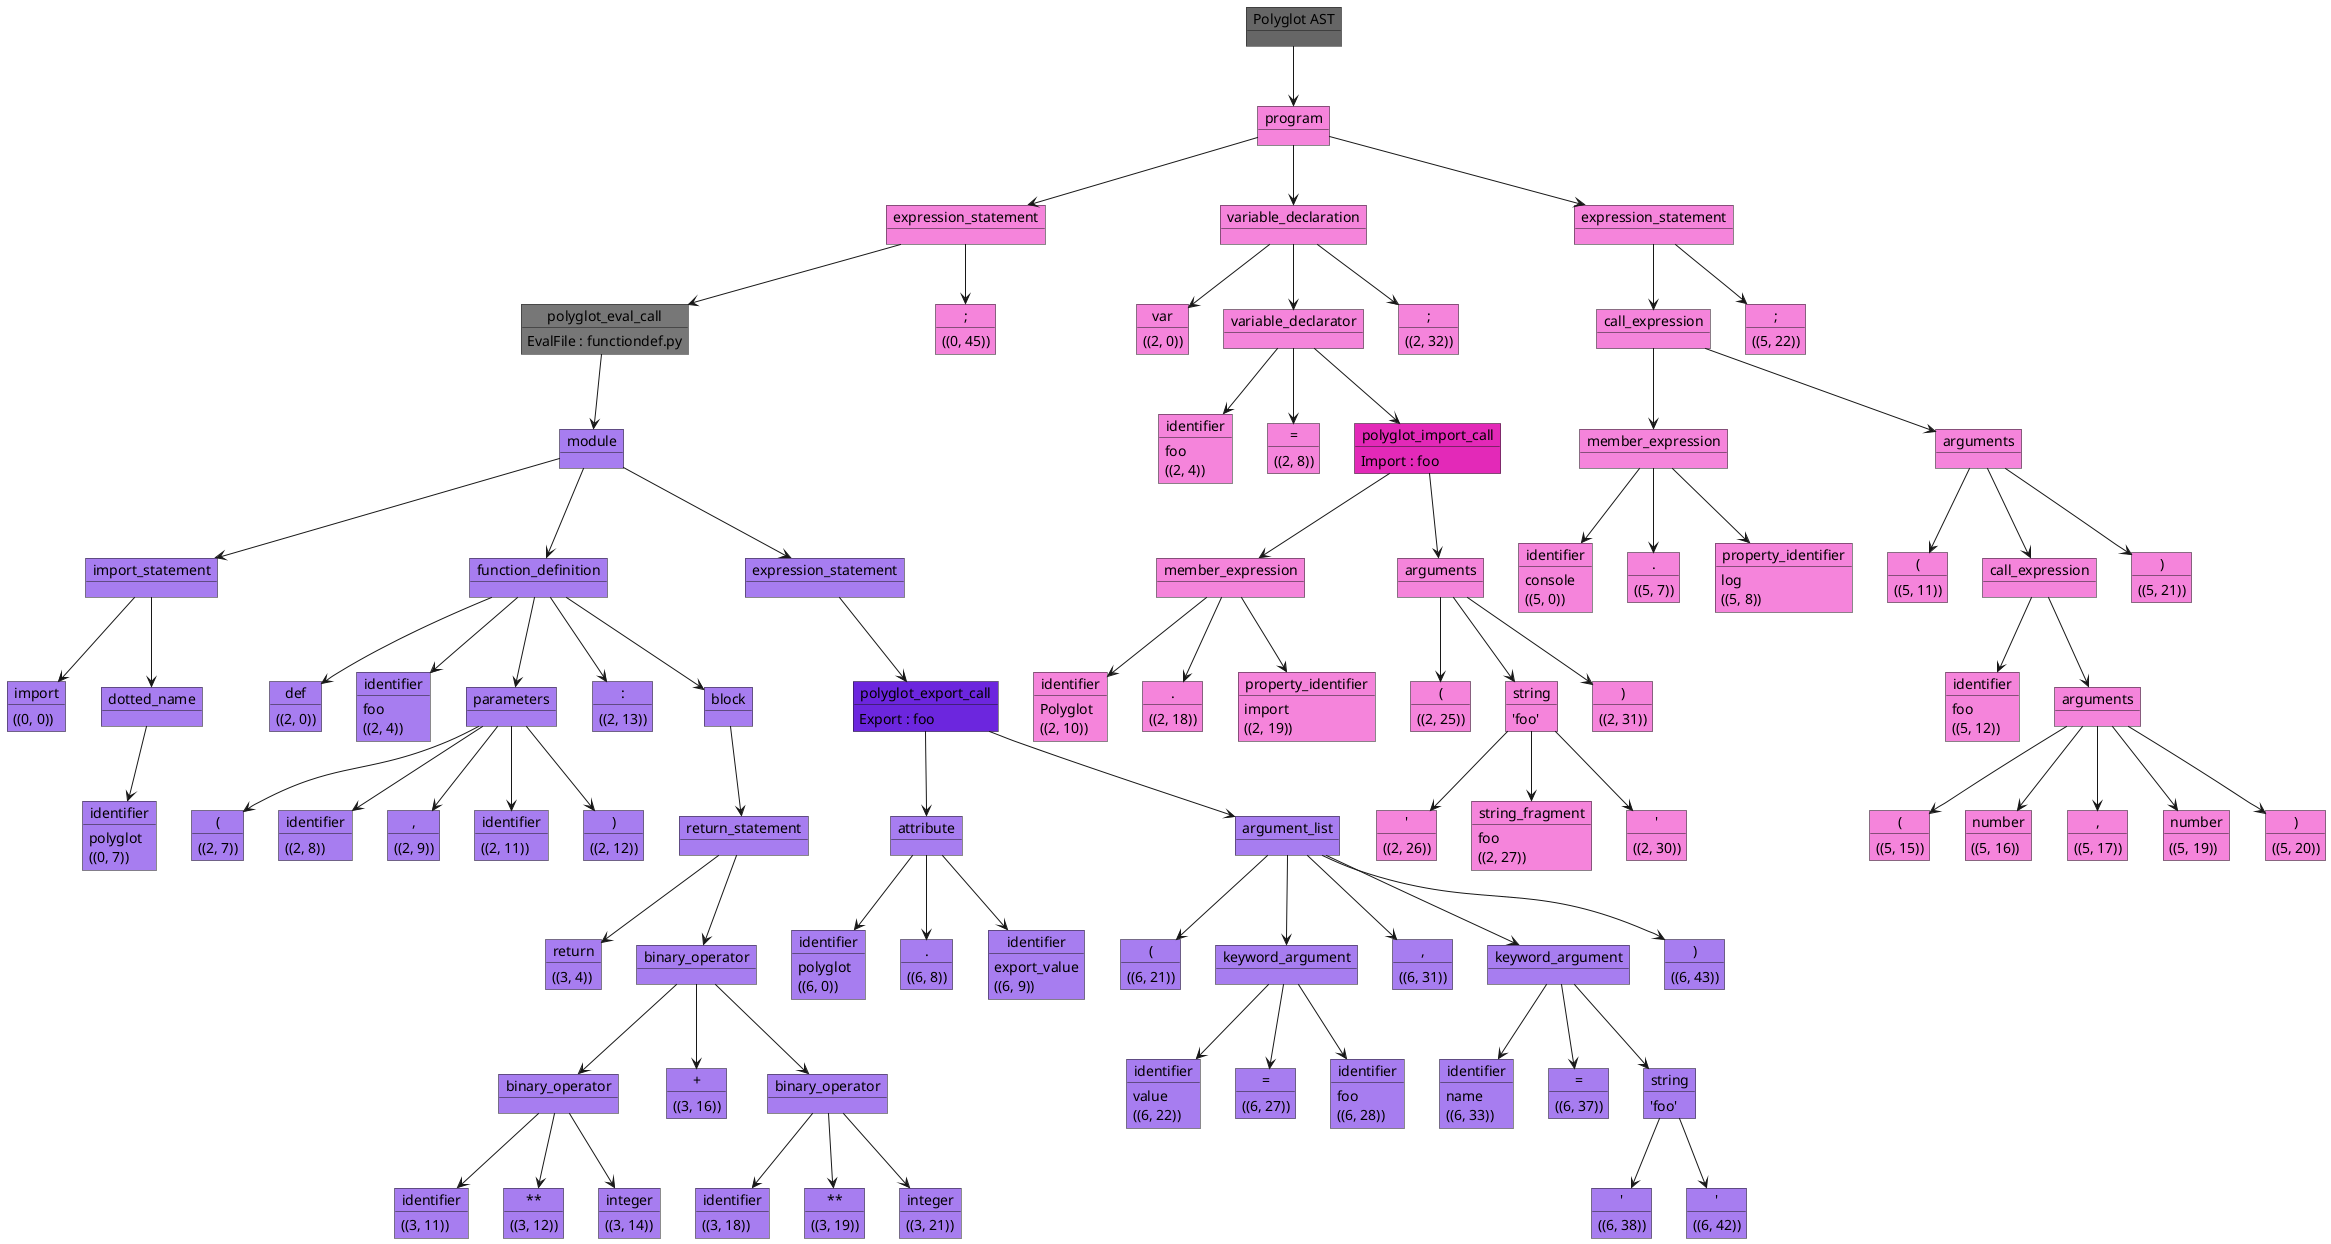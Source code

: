 @startuml
object "Polyglot AST" as 0 #666
object "program" as 1 #f584db
0 -down-> 1
object "expression_statement" as 2 #f584db
1 -down-> 2
object "polyglot_eval_call" as 3 #777
3 : EvalFile : functiondef.py
2 -down-> 3
object "module" as 4 #a77df0
3 -down-> 4
object "import_statement" as 5 #a77df0
4 -down-> 5
object "import" as 6 #a77df0
6 : ((0, 0))
5 -down-> 6
object "dotted_name" as 8 #a77df0
5 -down-> 8
object "identifier" as 9 #a77df0
9 : polyglot
9 : ((0, 7))
8 -down-> 9
object "function_definition" as 13 #a77df0
4 -down-> 13
object "def" as 14 #a77df0
14 : ((2, 0))
13 -down-> 14
object "identifier" as 16 #a77df0
16 : foo
16 : ((2, 4))
13 -down-> 16
object "parameters" as 18 #a77df0
13 -down-> 18
object "(" as 19 #a77df0
19 : ((2, 7))
18 -down-> 19
object "identifier" as 21 #a77df0
21 : ((2, 8))
18 -down-> 21
object "," as 23 #a77df0
23 : ((2, 9))
18 -down-> 23
object "identifier" as 25 #a77df0
25 : ((2, 11))
18 -down-> 25
object ")" as 27 #a77df0
27 : ((2, 12))
18 -down-> 27
object ":" as 30 #a77df0
30 : ((2, 13))
13 -down-> 30
object "block" as 32 #a77df0
13 -down-> 32
object "return_statement" as 33 #a77df0
32 -down-> 33
object "return" as 34 #a77df0
34 : ((3, 4))
33 -down-> 34
object "binary_operator" as 36 #a77df0
33 -down-> 36
object "binary_operator" as 37 #a77df0
36 -down-> 37
object "identifier" as 38 #a77df0
38 : ((3, 11))
37 -down-> 38
object "**" as 40 #a77df0
40 : ((3, 12))
37 -down-> 40
object "integer" as 42 #a77df0
42 : ((3, 14))
37 -down-> 42
object "+" as 45 #a77df0
45 : ((3, 16))
36 -down-> 45
object "binary_operator" as 47 #a77df0
36 -down-> 47
object "identifier" as 48 #a77df0
48 : ((3, 18))
47 -down-> 48
object "**" as 50 #a77df0
50 : ((3, 19))
47 -down-> 50
object "integer" as 52 #a77df0
52 : ((3, 21))
47 -down-> 52
object "expression_statement" as 59 #a77df0
4 -down-> 59
object "polyglot_export_call" as 60 #6c26de
60 : Export : foo
59 -down-> 60
object "attribute" as 61 #a77df0
60 -down-> 61
object "identifier" as 62 #a77df0
62 : polyglot
62 : ((6, 0))
61 -down-> 62
object "." as 64 #a77df0
64 : ((6, 8))
61 -down-> 64
object "identifier" as 66 #a77df0
66 : export_value
66 : ((6, 9))
61 -down-> 66
object "argument_list" as 69 #a77df0
60 -down-> 69
object "(" as 70 #a77df0
70 : ((6, 21))
69 -down-> 70
object "keyword_argument" as 72 #a77df0
69 -down-> 72
object "identifier" as 73 #a77df0
73 : value
73 : ((6, 22))
72 -down-> 73
object "=" as 75 #a77df0
75 : ((6, 27))
72 -down-> 75
object "identifier" as 77 #a77df0
77 : foo
77 : ((6, 28))
72 -down-> 77
object "," as 80 #a77df0
80 : ((6, 31))
69 -down-> 80
object "keyword_argument" as 82 #a77df0
69 -down-> 82
object "identifier" as 83 #a77df0
83 : name
83 : ((6, 33))
82 -down-> 83
object "=" as 85 #a77df0
85 : ((6, 37))
82 -down-> 85
object "string" as 87 #a77df0
87 : 'foo'
82 -down-> 87
object "'" as 88 #a77df0
88 : ((6, 38))
87 -down-> 88
object "'" as 90 #a77df0
90 : ((6, 42))
87 -down-> 90
object ")" as 94 #a77df0
94 : ((6, 43))
69 -down-> 94
object ";" as 101 #f584db
101 : ((0, 45))
2 -down-> 101
object "variable_declaration" as 104 #f584db
1 -down-> 104
object "var" as 105 #f584db
105 : ((2, 0))
104 -down-> 105
object "variable_declarator" as 107 #f584db
104 -down-> 107
object "identifier" as 108 #f584db
108 : foo
108 : ((2, 4))
107 -down-> 108
object "=" as 110 #f584db
110 : ((2, 8))
107 -down-> 110
object "polyglot_import_call" as 112 #e329b8
112 : Import : foo
107 -down-> 112
object "member_expression" as 113 #f584db
112 -down-> 113
object "identifier" as 114 #f584db
114 : Polyglot
114 : ((2, 10))
113 -down-> 114
object "." as 116 #f584db
116 : ((2, 18))
113 -down-> 116
object "property_identifier" as 118 #f584db
118 : import
118 : ((2, 19))
113 -down-> 118
object "arguments" as 121 #f584db
112 -down-> 121
object "(" as 122 #f584db
122 : ((2, 25))
121 -down-> 122
object "string" as 124 #f584db
124 : 'foo'
121 -down-> 124
object "'" as 125 #f584db
125 : ((2, 26))
124 -down-> 125
object "string_fragment" as 127 #f584db
127 : foo
127 : ((2, 27))
124 -down-> 127
object "'" as 129 #f584db
129 : ((2, 30))
124 -down-> 129
object ")" as 132 #f584db
132 : ((2, 31))
121 -down-> 132
object ";" as 137 #f584db
137 : ((2, 32))
104 -down-> 137
object "expression_statement" as 140 #f584db
1 -down-> 140
object "call_expression" as 141 #f584db
140 -down-> 141
object "member_expression" as 142 #f584db
141 -down-> 142
object "identifier" as 143 #f584db
143 : console
143 : ((5, 0))
142 -down-> 143
object "." as 145 #f584db
145 : ((5, 7))
142 -down-> 145
object "property_identifier" as 147 #f584db
147 : log
147 : ((5, 8))
142 -down-> 147
object "arguments" as 150 #f584db
141 -down-> 150
object "(" as 151 #f584db
151 : ((5, 11))
150 -down-> 151
object "call_expression" as 153 #f584db
150 -down-> 153
object "identifier" as 154 #f584db
154 : foo
154 : ((5, 12))
153 -down-> 154
object "arguments" as 156 #f584db
153 -down-> 156
object "(" as 157 #f584db
157 : ((5, 15))
156 -down-> 157
object "number" as 159 #f584db
159 : ((5, 16))
156 -down-> 159
object "," as 161 #f584db
161 : ((5, 17))
156 -down-> 161
object "number" as 163 #f584db
163 : ((5, 19))
156 -down-> 163
object ")" as 165 #f584db
165 : ((5, 20))
156 -down-> 165
object ")" as 169 #f584db
169 : ((5, 21))
150 -down-> 169
object ";" as 173 #f584db
173 : ((5, 22))
140 -down-> 173
@enduml